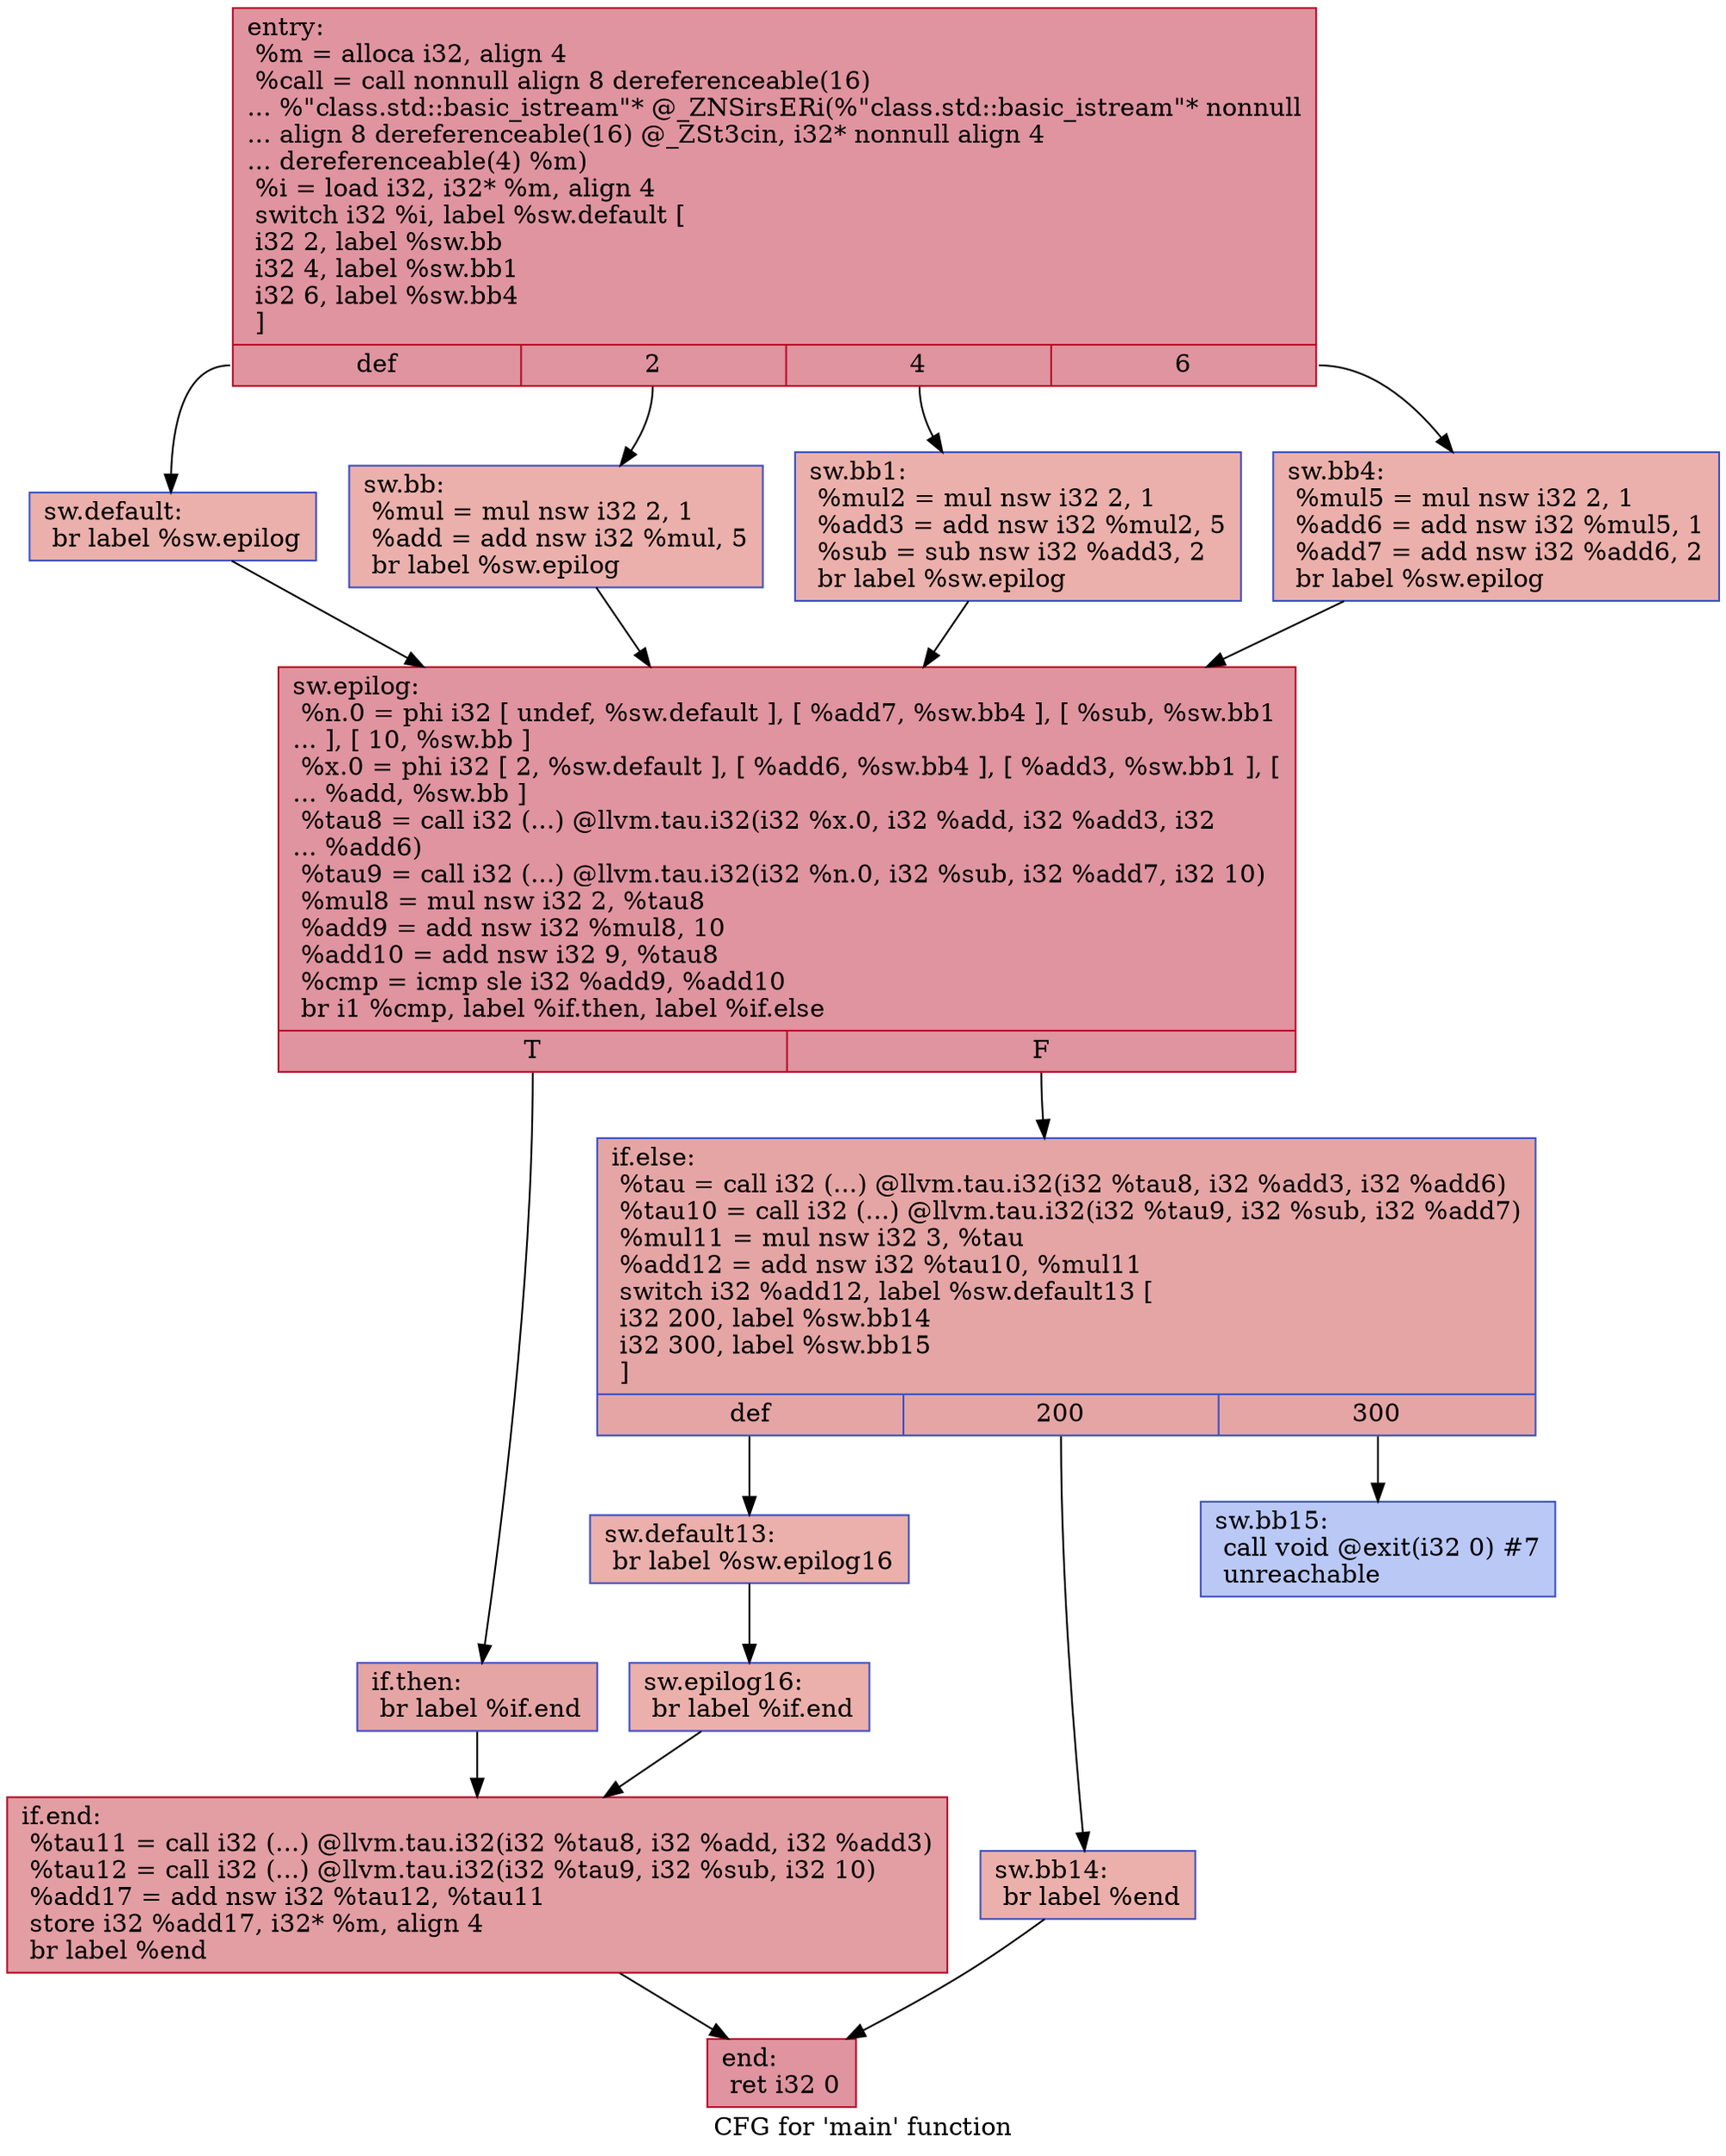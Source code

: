 digraph "CFG for 'main' function" {
	label="CFG for 'main' function";

	Node0x561f2a45df20 [shape=record,color="#b70d28ff", style=filled, fillcolor="#b70d2870",label="{entry:\l  %m = alloca i32, align 4\l  %call = call nonnull align 8 dereferenceable(16)\l... %\"class.std::basic_istream\"* @_ZNSirsERi(%\"class.std::basic_istream\"* nonnull\l... align 8 dereferenceable(16) @_ZSt3cin, i32* nonnull align 4\l... dereferenceable(4) %m)\l  %i = load i32, i32* %m, align 4\l  switch i32 %i, label %sw.default [\l    i32 2, label %sw.bb\l    i32 4, label %sw.bb1\l    i32 6, label %sw.bb4\l  ]\l|{<s0>def|<s1>2|<s2>4|<s3>6}}"];
	Node0x561f2a45df20:s0 -> Node0x561f2a45e390;
	Node0x561f2a45df20:s1 -> Node0x561f2a45e4a0;
	Node0x561f2a45df20:s2 -> Node0x561f2a45e5a0;
	Node0x561f2a45df20:s3 -> Node0x561f2a45e6a0;
	Node0x561f2a45e4a0 [shape=record,color="#3d50c3ff", style=filled, fillcolor="#d24b4070",label="{sw.bb:                                            \l  %mul = mul nsw i32 2, 1\l  %add = add nsw i32 %mul, 5\l  br label %sw.epilog\l}"];
	Node0x561f2a45e4a0 -> Node0x561f2a45e950;
	Node0x561f2a45e5a0 [shape=record,color="#3d50c3ff", style=filled, fillcolor="#d24b4070",label="{sw.bb1:                                           \l  %mul2 = mul nsw i32 2, 1\l  %add3 = add nsw i32 %mul2, 5\l  %sub = sub nsw i32 %add3, 2\l  br label %sw.epilog\l}"];
	Node0x561f2a45e5a0 -> Node0x561f2a45e950;
	Node0x561f2a45e6a0 [shape=record,color="#3d50c3ff", style=filled, fillcolor="#d24b4070",label="{sw.bb4:                                           \l  %mul5 = mul nsw i32 2, 1\l  %add6 = add nsw i32 %mul5, 1\l  %add7 = add nsw i32 %add6, 2\l  br label %sw.epilog\l}"];
	Node0x561f2a45e6a0 -> Node0x561f2a45e950;
	Node0x561f2a45e390 [shape=record,color="#3d50c3ff", style=filled, fillcolor="#d24b4070",label="{sw.default:                                       \l  br label %sw.epilog\l}"];
	Node0x561f2a45e390 -> Node0x561f2a45e950;
	Node0x561f2a45e950 [shape=record,color="#b70d28ff", style=filled, fillcolor="#b70d2870",label="{sw.epilog:                                        \l  %n.0 = phi i32 [ undef, %sw.default ], [ %add7, %sw.bb4 ], [ %sub, %sw.bb1\l... ], [ 10, %sw.bb ]\l  %x.0 = phi i32 [ 2, %sw.default ], [ %add6, %sw.bb4 ], [ %add3, %sw.bb1 ], [\l... %add, %sw.bb ]\l  %tau8 = call i32 (...) @llvm.tau.i32(i32 %x.0, i32 %add, i32 %add3, i32\l... %add6)\l  %tau9 = call i32 (...) @llvm.tau.i32(i32 %n.0, i32 %sub, i32 %add7, i32 10)\l  %mul8 = mul nsw i32 2, %tau8\l  %add9 = add nsw i32 %mul8, 10\l  %add10 = add nsw i32 9, %tau8\l  %cmp = icmp sle i32 %add9, %add10\l  br i1 %cmp, label %if.then, label %if.else\l|{<s0>T|<s1>F}}"];
	Node0x561f2a45e950:s0 -> Node0x561f2a4601d0;
	Node0x561f2a45e950:s1 -> Node0x561f2a460240;
	Node0x561f2a4601d0 [shape=record,color="#3d50c3ff", style=filled, fillcolor="#c5333470",label="{if.then:                                          \l  br label %if.end\l}"];
	Node0x561f2a4601d0 -> Node0x561f2a460360;
	Node0x561f2a460240 [shape=record,color="#3d50c3ff", style=filled, fillcolor="#c5333470",label="{if.else:                                          \l  %tau = call i32 (...) @llvm.tau.i32(i32 %tau8, i32 %add3, i32 %add6)\l  %tau10 = call i32 (...) @llvm.tau.i32(i32 %tau9, i32 %sub, i32 %add7)\l  %mul11 = mul nsw i32 3, %tau\l  %add12 = add nsw i32 %tau10, %mul11\l  switch i32 %add12, label %sw.default13 [\l    i32 200, label %sw.bb14\l    i32 300, label %sw.bb15\l  ]\l|{<s0>def|<s1>200|<s2>300}}"];
	Node0x561f2a460240:s0 -> Node0x561f2a4606b0;
	Node0x561f2a460240:s1 -> Node0x561f2a460760;
	Node0x561f2a460240:s2 -> Node0x561f2a461070;
	Node0x561f2a4606b0 [shape=record,color="#3d50c3ff", style=filled, fillcolor="#d24b4070",label="{sw.default13:                                     \l  br label %sw.epilog16\l}"];
	Node0x561f2a4606b0 -> Node0x561f2a461260;
	Node0x561f2a460760 [shape=record,color="#3d50c3ff", style=filled, fillcolor="#d24b4070",label="{sw.bb14:                                          \l  br label %end\l}"];
	Node0x561f2a460760 -> Node0x561f2a461350;
	Node0x561f2a461070 [shape=record,color="#3d50c3ff", style=filled, fillcolor="#6282ea70",label="{sw.bb15:                                          \l  call void @exit(i32 0) #7\l  unreachable\l}"];
	Node0x561f2a461260 [shape=record,color="#3d50c3ff", style=filled, fillcolor="#d24b4070",label="{sw.epilog16:                                      \l  br label %if.end\l}"];
	Node0x561f2a461260 -> Node0x561f2a460360;
	Node0x561f2a460360 [shape=record,color="#b70d28ff", style=filled, fillcolor="#be242e70",label="{if.end:                                           \l  %tau11 = call i32 (...) @llvm.tau.i32(i32 %tau8, i32 %add, i32 %add3)\l  %tau12 = call i32 (...) @llvm.tau.i32(i32 %tau9, i32 %sub, i32 10)\l  %add17 = add nsw i32 %tau12, %tau11\l  store i32 %add17, i32* %m, align 4\l  br label %end\l}"];
	Node0x561f2a460360 -> Node0x561f2a461350;
	Node0x561f2a461350 [shape=record,color="#b70d28ff", style=filled, fillcolor="#b70d2870",label="{end:                                              \l  ret i32 0\l}"];
}
